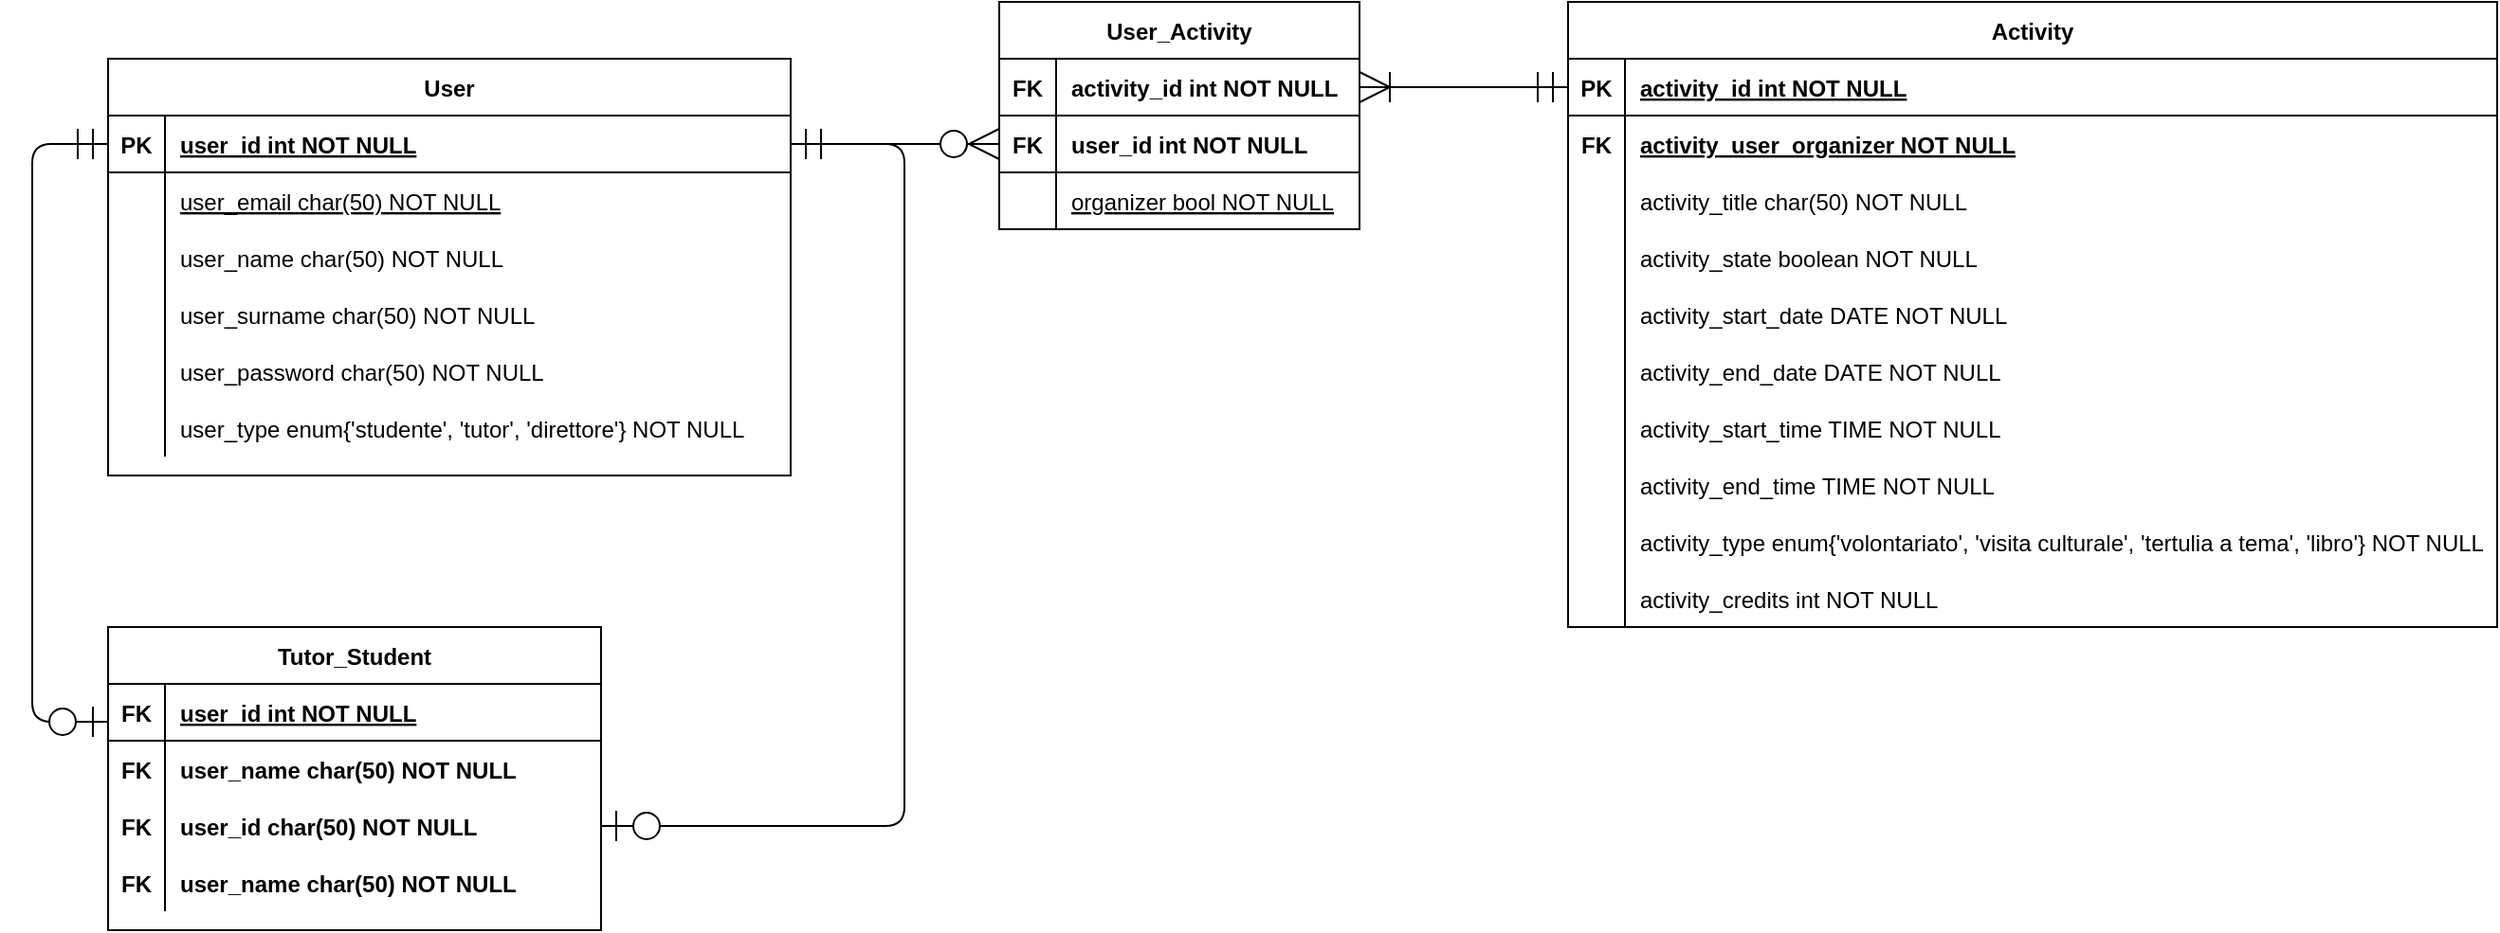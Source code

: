 <mxfile version="15.3.5" type="device"><diagram id="R2lEEEUBdFMjLlhIrx00" name="Page-1"><mxGraphModel dx="2553" dy="843" grid="1" gridSize="10" guides="1" tooltips="1" connect="1" arrows="1" fold="1" page="1" pageScale="1" pageWidth="850" pageHeight="1100" math="0" shadow="0" extFonts="Permanent Marker^https://fonts.googleapis.com/css?family=Permanent+Marker"><root><mxCell id="0"/><mxCell id="1" parent="0"/><mxCell id="l_tVNQIfctNyRGzCoqc5-15" value="Activity" style="shape=table;startSize=30;container=1;collapsible=1;childLayout=tableLayout;fixedRows=1;rowLines=0;fontStyle=1;align=center;resizeLast=1;hachureGap=4;pointerEvents=0;" vertex="1" parent="1"><mxGeometry x="40" y="220" width="490" height="330" as="geometry"/></mxCell><mxCell id="l_tVNQIfctNyRGzCoqc5-16" value="" style="shape=partialRectangle;collapsible=0;dropTarget=0;pointerEvents=0;fillColor=none;top=0;left=0;bottom=1;right=0;points=[[0,0.5],[1,0.5]];portConstraint=eastwest;fontStyle=0" vertex="1" parent="l_tVNQIfctNyRGzCoqc5-15"><mxGeometry y="30" width="490" height="30" as="geometry"/></mxCell><mxCell id="l_tVNQIfctNyRGzCoqc5-17" value="PK" style="shape=partialRectangle;connectable=0;fillColor=none;top=0;left=0;bottom=0;right=0;fontStyle=1;overflow=hidden;" vertex="1" parent="l_tVNQIfctNyRGzCoqc5-16"><mxGeometry width="30" height="30" as="geometry"><mxRectangle width="30" height="30" as="alternateBounds"/></mxGeometry></mxCell><mxCell id="l_tVNQIfctNyRGzCoqc5-18" value="activity_id int NOT NULL" style="shape=partialRectangle;connectable=0;fillColor=none;top=0;left=0;bottom=0;right=0;align=left;spacingLeft=6;fontStyle=5;overflow=hidden;" vertex="1" parent="l_tVNQIfctNyRGzCoqc5-16"><mxGeometry x="30" width="460" height="30" as="geometry"><mxRectangle width="460" height="30" as="alternateBounds"/></mxGeometry></mxCell><mxCell id="l_tVNQIfctNyRGzCoqc5-25" value="" style="shape=partialRectangle;collapsible=0;dropTarget=0;pointerEvents=0;fillColor=none;top=0;left=0;bottom=0;right=0;points=[[0,0.5],[1,0.5]];portConstraint=eastwest;fontStyle=0" vertex="1" parent="l_tVNQIfctNyRGzCoqc5-15"><mxGeometry y="60" width="490" height="30" as="geometry"/></mxCell><mxCell id="l_tVNQIfctNyRGzCoqc5-26" value="FK" style="shape=partialRectangle;connectable=0;fillColor=none;top=0;left=0;bottom=0;right=0;editable=1;overflow=hidden;fontStyle=1" vertex="1" parent="l_tVNQIfctNyRGzCoqc5-25"><mxGeometry width="30" height="30" as="geometry"><mxRectangle width="30" height="30" as="alternateBounds"/></mxGeometry></mxCell><mxCell id="l_tVNQIfctNyRGzCoqc5-27" value="activity_user_organizer NOT NULL" style="shape=partialRectangle;connectable=0;fillColor=none;top=0;left=0;bottom=0;right=0;align=left;spacingLeft=6;overflow=hidden;fontStyle=5" vertex="1" parent="l_tVNQIfctNyRGzCoqc5-25"><mxGeometry x="30" width="460" height="30" as="geometry"><mxRectangle width="460" height="30" as="alternateBounds"/></mxGeometry></mxCell><mxCell id="l_tVNQIfctNyRGzCoqc5-19" value="" style="shape=partialRectangle;collapsible=0;dropTarget=0;pointerEvents=0;fillColor=none;top=0;left=0;bottom=0;right=0;points=[[0,0.5],[1,0.5]];portConstraint=eastwest;fontStyle=0" vertex="1" parent="l_tVNQIfctNyRGzCoqc5-15"><mxGeometry y="90" width="490" height="30" as="geometry"/></mxCell><mxCell id="l_tVNQIfctNyRGzCoqc5-20" value="" style="shape=partialRectangle;connectable=0;fillColor=none;top=0;left=0;bottom=0;right=0;editable=1;overflow=hidden;fontStyle=0" vertex="1" parent="l_tVNQIfctNyRGzCoqc5-19"><mxGeometry width="30" height="30" as="geometry"><mxRectangle width="30" height="30" as="alternateBounds"/></mxGeometry></mxCell><mxCell id="l_tVNQIfctNyRGzCoqc5-21" value="activity_title char(50) NOT NULL" style="shape=partialRectangle;connectable=0;fillColor=none;top=0;left=0;bottom=0;right=0;align=left;spacingLeft=6;overflow=hidden;fontStyle=0" vertex="1" parent="l_tVNQIfctNyRGzCoqc5-19"><mxGeometry x="30" width="460" height="30" as="geometry"><mxRectangle width="460" height="30" as="alternateBounds"/></mxGeometry></mxCell><mxCell id="l_tVNQIfctNyRGzCoqc5-123" value="" style="shape=partialRectangle;collapsible=0;dropTarget=0;pointerEvents=0;fillColor=none;top=0;left=0;bottom=0;right=0;points=[[0,0.5],[1,0.5]];portConstraint=eastwest;fontStyle=0" vertex="1" parent="l_tVNQIfctNyRGzCoqc5-15"><mxGeometry y="120" width="490" height="30" as="geometry"/></mxCell><mxCell id="l_tVNQIfctNyRGzCoqc5-124" value="" style="shape=partialRectangle;connectable=0;fillColor=none;top=0;left=0;bottom=0;right=0;editable=1;overflow=hidden;fontStyle=0" vertex="1" parent="l_tVNQIfctNyRGzCoqc5-123"><mxGeometry width="30" height="30" as="geometry"><mxRectangle width="30" height="30" as="alternateBounds"/></mxGeometry></mxCell><mxCell id="l_tVNQIfctNyRGzCoqc5-125" value="activity_state boolean NOT NULL" style="shape=partialRectangle;connectable=0;fillColor=none;top=0;left=0;bottom=0;right=0;align=left;spacingLeft=6;overflow=hidden;fontStyle=0" vertex="1" parent="l_tVNQIfctNyRGzCoqc5-123"><mxGeometry x="30" width="460" height="30" as="geometry"><mxRectangle width="460" height="30" as="alternateBounds"/></mxGeometry></mxCell><mxCell id="l_tVNQIfctNyRGzCoqc5-22" value="" style="shape=partialRectangle;collapsible=0;dropTarget=0;pointerEvents=0;fillColor=none;top=0;left=0;bottom=0;right=0;points=[[0,0.5],[1,0.5]];portConstraint=eastwest;fontStyle=0" vertex="1" parent="l_tVNQIfctNyRGzCoqc5-15"><mxGeometry y="150" width="490" height="30" as="geometry"/></mxCell><mxCell id="l_tVNQIfctNyRGzCoqc5-23" value="" style="shape=partialRectangle;connectable=0;fillColor=none;top=0;left=0;bottom=0;right=0;editable=1;overflow=hidden;fontStyle=0" vertex="1" parent="l_tVNQIfctNyRGzCoqc5-22"><mxGeometry width="30" height="30" as="geometry"><mxRectangle width="30" height="30" as="alternateBounds"/></mxGeometry></mxCell><mxCell id="l_tVNQIfctNyRGzCoqc5-24" value="activity_start_date DATE NOT NULL" style="shape=partialRectangle;connectable=0;fillColor=none;top=0;left=0;bottom=0;right=0;align=left;spacingLeft=6;overflow=hidden;fontStyle=0" vertex="1" parent="l_tVNQIfctNyRGzCoqc5-22"><mxGeometry x="30" width="460" height="30" as="geometry"><mxRectangle width="460" height="30" as="alternateBounds"/></mxGeometry></mxCell><mxCell id="l_tVNQIfctNyRGzCoqc5-43" value="" style="shape=partialRectangle;collapsible=0;dropTarget=0;pointerEvents=0;fillColor=none;top=0;left=0;bottom=0;right=0;points=[[0,0.5],[1,0.5]];portConstraint=eastwest;fontStyle=0" vertex="1" parent="l_tVNQIfctNyRGzCoqc5-15"><mxGeometry y="180" width="490" height="30" as="geometry"/></mxCell><mxCell id="l_tVNQIfctNyRGzCoqc5-44" value="" style="shape=partialRectangle;connectable=0;fillColor=none;top=0;left=0;bottom=0;right=0;editable=1;overflow=hidden;fontStyle=0" vertex="1" parent="l_tVNQIfctNyRGzCoqc5-43"><mxGeometry width="30" height="30" as="geometry"><mxRectangle width="30" height="30" as="alternateBounds"/></mxGeometry></mxCell><mxCell id="l_tVNQIfctNyRGzCoqc5-45" value="activity_end_date DATE NOT NULL" style="shape=partialRectangle;connectable=0;fillColor=none;top=0;left=0;bottom=0;right=0;align=left;spacingLeft=6;overflow=hidden;fontStyle=0" vertex="1" parent="l_tVNQIfctNyRGzCoqc5-43"><mxGeometry x="30" width="460" height="30" as="geometry"><mxRectangle width="460" height="30" as="alternateBounds"/></mxGeometry></mxCell><mxCell id="l_tVNQIfctNyRGzCoqc5-46" value="" style="shape=partialRectangle;collapsible=0;dropTarget=0;pointerEvents=0;fillColor=none;top=0;left=0;bottom=0;right=0;points=[[0,0.5],[1,0.5]];portConstraint=eastwest;fontStyle=0" vertex="1" parent="l_tVNQIfctNyRGzCoqc5-15"><mxGeometry y="210" width="490" height="30" as="geometry"/></mxCell><mxCell id="l_tVNQIfctNyRGzCoqc5-47" value="" style="shape=partialRectangle;connectable=0;fillColor=none;top=0;left=0;bottom=0;right=0;editable=1;overflow=hidden;fontStyle=0" vertex="1" parent="l_tVNQIfctNyRGzCoqc5-46"><mxGeometry width="30" height="30" as="geometry"><mxRectangle width="30" height="30" as="alternateBounds"/></mxGeometry></mxCell><mxCell id="l_tVNQIfctNyRGzCoqc5-48" value="activity_start_time TIME NOT NULL" style="shape=partialRectangle;connectable=0;fillColor=none;top=0;left=0;bottom=0;right=0;align=left;spacingLeft=6;overflow=hidden;fontStyle=0" vertex="1" parent="l_tVNQIfctNyRGzCoqc5-46"><mxGeometry x="30" width="460" height="30" as="geometry"><mxRectangle width="460" height="30" as="alternateBounds"/></mxGeometry></mxCell><mxCell id="l_tVNQIfctNyRGzCoqc5-49" value="" style="shape=partialRectangle;collapsible=0;dropTarget=0;pointerEvents=0;fillColor=none;top=0;left=0;bottom=0;right=0;points=[[0,0.5],[1,0.5]];portConstraint=eastwest;fontStyle=0" vertex="1" parent="l_tVNQIfctNyRGzCoqc5-15"><mxGeometry y="240" width="490" height="30" as="geometry"/></mxCell><mxCell id="l_tVNQIfctNyRGzCoqc5-50" value="" style="shape=partialRectangle;connectable=0;fillColor=none;top=0;left=0;bottom=0;right=0;editable=1;overflow=hidden;fontStyle=0" vertex="1" parent="l_tVNQIfctNyRGzCoqc5-49"><mxGeometry width="30" height="30" as="geometry"><mxRectangle width="30" height="30" as="alternateBounds"/></mxGeometry></mxCell><mxCell id="l_tVNQIfctNyRGzCoqc5-51" value="activity_end_time TIME NOT NULL" style="shape=partialRectangle;connectable=0;fillColor=none;top=0;left=0;bottom=0;right=0;align=left;spacingLeft=6;overflow=hidden;fontStyle=0" vertex="1" parent="l_tVNQIfctNyRGzCoqc5-49"><mxGeometry x="30" width="460" height="30" as="geometry"><mxRectangle width="460" height="30" as="alternateBounds"/></mxGeometry></mxCell><mxCell id="l_tVNQIfctNyRGzCoqc5-52" value="" style="shape=partialRectangle;collapsible=0;dropTarget=0;pointerEvents=0;fillColor=none;top=0;left=0;bottom=0;right=0;points=[[0,0.5],[1,0.5]];portConstraint=eastwest;fontStyle=0" vertex="1" parent="l_tVNQIfctNyRGzCoqc5-15"><mxGeometry y="270" width="490" height="30" as="geometry"/></mxCell><mxCell id="l_tVNQIfctNyRGzCoqc5-53" value="" style="shape=partialRectangle;connectable=0;fillColor=none;top=0;left=0;bottom=0;right=0;editable=1;overflow=hidden;fontStyle=0" vertex="1" parent="l_tVNQIfctNyRGzCoqc5-52"><mxGeometry width="30" height="30" as="geometry"><mxRectangle width="30" height="30" as="alternateBounds"/></mxGeometry></mxCell><mxCell id="l_tVNQIfctNyRGzCoqc5-54" value="activity_type enum{'volontariato', 'visita culturale', 'tertulia a tema', 'libro'} NOT NULL" style="shape=partialRectangle;connectable=0;fillColor=none;top=0;left=0;bottom=0;right=0;align=left;spacingLeft=6;overflow=hidden;fontStyle=0" vertex="1" parent="l_tVNQIfctNyRGzCoqc5-52"><mxGeometry x="30" width="460" height="30" as="geometry"><mxRectangle width="460" height="30" as="alternateBounds"/></mxGeometry></mxCell><mxCell id="l_tVNQIfctNyRGzCoqc5-65" value="" style="shape=partialRectangle;collapsible=0;dropTarget=0;pointerEvents=0;fillColor=none;top=0;left=0;bottom=0;right=0;points=[[0,0.5],[1,0.5]];portConstraint=eastwest;fontStyle=0" vertex="1" parent="l_tVNQIfctNyRGzCoqc5-15"><mxGeometry y="300" width="490" height="30" as="geometry"/></mxCell><mxCell id="l_tVNQIfctNyRGzCoqc5-66" value="" style="shape=partialRectangle;connectable=0;fillColor=none;top=0;left=0;bottom=0;right=0;editable=1;overflow=hidden;fontStyle=0" vertex="1" parent="l_tVNQIfctNyRGzCoqc5-65"><mxGeometry width="30" height="30" as="geometry"><mxRectangle width="30" height="30" as="alternateBounds"/></mxGeometry></mxCell><mxCell id="l_tVNQIfctNyRGzCoqc5-67" value="activity_credits int NOT NULL" style="shape=partialRectangle;connectable=0;fillColor=none;top=0;left=0;bottom=0;right=0;align=left;spacingLeft=6;overflow=hidden;fontStyle=0" vertex="1" parent="l_tVNQIfctNyRGzCoqc5-65"><mxGeometry x="30" width="460" height="30" as="geometry"><mxRectangle width="460" height="30" as="alternateBounds"/></mxGeometry></mxCell><mxCell id="l_tVNQIfctNyRGzCoqc5-89" value="Tutor_Student" style="shape=table;startSize=30;container=1;collapsible=1;childLayout=tableLayout;fixedRows=1;rowLines=0;fontStyle=1;align=center;resizeLast=1;hachureGap=4;pointerEvents=0;fillColor=none;" vertex="1" parent="1"><mxGeometry x="-730" y="550" width="260" height="160" as="geometry"/></mxCell><mxCell id="l_tVNQIfctNyRGzCoqc5-90" value="" style="shape=partialRectangle;collapsible=0;dropTarget=0;pointerEvents=0;fillColor=none;top=0;left=0;bottom=1;right=0;points=[[0,0.5],[1,0.5]];portConstraint=eastwest;" vertex="1" parent="l_tVNQIfctNyRGzCoqc5-89"><mxGeometry y="30" width="260" height="30" as="geometry"/></mxCell><mxCell id="l_tVNQIfctNyRGzCoqc5-91" value="FK" style="shape=partialRectangle;connectable=0;fillColor=none;top=0;left=0;bottom=0;right=0;fontStyle=1;overflow=hidden;" vertex="1" parent="l_tVNQIfctNyRGzCoqc5-90"><mxGeometry width="30" height="30" as="geometry"><mxRectangle width="30" height="30" as="alternateBounds"/></mxGeometry></mxCell><mxCell id="l_tVNQIfctNyRGzCoqc5-92" value="user_id int NOT NULL" style="shape=partialRectangle;connectable=0;fillColor=none;top=0;left=0;bottom=0;right=0;align=left;spacingLeft=6;fontStyle=5;overflow=hidden;" vertex="1" parent="l_tVNQIfctNyRGzCoqc5-90"><mxGeometry x="30" width="230" height="30" as="geometry"><mxRectangle width="230" height="30" as="alternateBounds"/></mxGeometry></mxCell><mxCell id="l_tVNQIfctNyRGzCoqc5-93" value="" style="shape=partialRectangle;collapsible=0;dropTarget=0;pointerEvents=0;fillColor=none;top=0;left=0;bottom=0;right=0;points=[[0,0.5],[1,0.5]];portConstraint=eastwest;" vertex="1" parent="l_tVNQIfctNyRGzCoqc5-89"><mxGeometry y="60" width="260" height="30" as="geometry"/></mxCell><mxCell id="l_tVNQIfctNyRGzCoqc5-94" value="FK" style="shape=partialRectangle;connectable=0;fillColor=none;top=0;left=0;bottom=0;right=0;editable=1;overflow=hidden;fontStyle=1" vertex="1" parent="l_tVNQIfctNyRGzCoqc5-93"><mxGeometry width="30" height="30" as="geometry"><mxRectangle width="30" height="30" as="alternateBounds"/></mxGeometry></mxCell><mxCell id="l_tVNQIfctNyRGzCoqc5-95" value="user_name char(50) NOT NULL" style="shape=partialRectangle;connectable=0;fillColor=none;top=0;left=0;bottom=0;right=0;align=left;spacingLeft=6;overflow=hidden;fontStyle=1" vertex="1" parent="l_tVNQIfctNyRGzCoqc5-93"><mxGeometry x="30" width="230" height="30" as="geometry"><mxRectangle width="230" height="30" as="alternateBounds"/></mxGeometry></mxCell><mxCell id="l_tVNQIfctNyRGzCoqc5-182" value="" style="shape=partialRectangle;collapsible=0;dropTarget=0;pointerEvents=0;fillColor=none;top=0;left=0;bottom=0;right=0;points=[[0,0.5],[1,0.5]];portConstraint=eastwest;" vertex="1" parent="l_tVNQIfctNyRGzCoqc5-89"><mxGeometry y="90" width="260" height="30" as="geometry"/></mxCell><mxCell id="l_tVNQIfctNyRGzCoqc5-183" value="FK" style="shape=partialRectangle;connectable=0;fillColor=none;top=0;left=0;bottom=0;right=0;editable=1;overflow=hidden;fontStyle=1" vertex="1" parent="l_tVNQIfctNyRGzCoqc5-182"><mxGeometry width="30" height="30" as="geometry"><mxRectangle width="30" height="30" as="alternateBounds"/></mxGeometry></mxCell><mxCell id="l_tVNQIfctNyRGzCoqc5-184" value="user_id char(50) NOT NULL" style="shape=partialRectangle;connectable=0;fillColor=none;top=0;left=0;bottom=0;right=0;align=left;spacingLeft=6;overflow=hidden;fontStyle=1" vertex="1" parent="l_tVNQIfctNyRGzCoqc5-182"><mxGeometry x="30" width="230" height="30" as="geometry"><mxRectangle width="230" height="30" as="alternateBounds"/></mxGeometry></mxCell><mxCell id="l_tVNQIfctNyRGzCoqc5-185" value="" style="shape=partialRectangle;collapsible=0;dropTarget=0;pointerEvents=0;fillColor=none;top=0;left=0;bottom=0;right=0;points=[[0,0.5],[1,0.5]];portConstraint=eastwest;" vertex="1" parent="l_tVNQIfctNyRGzCoqc5-89"><mxGeometry y="120" width="260" height="30" as="geometry"/></mxCell><mxCell id="l_tVNQIfctNyRGzCoqc5-186" value="FK" style="shape=partialRectangle;connectable=0;fillColor=none;top=0;left=0;bottom=0;right=0;editable=1;overflow=hidden;fontStyle=1" vertex="1" parent="l_tVNQIfctNyRGzCoqc5-185"><mxGeometry width="30" height="30" as="geometry"><mxRectangle width="30" height="30" as="alternateBounds"/></mxGeometry></mxCell><mxCell id="l_tVNQIfctNyRGzCoqc5-187" value="user_name char(50) NOT NULL" style="shape=partialRectangle;connectable=0;fillColor=none;top=0;left=0;bottom=0;right=0;align=left;spacingLeft=6;overflow=hidden;fontStyle=1" vertex="1" parent="l_tVNQIfctNyRGzCoqc5-185"><mxGeometry x="30" width="230" height="30" as="geometry"><mxRectangle width="230" height="30" as="alternateBounds"/></mxGeometry></mxCell><mxCell id="C-vyLk0tnHw3VtMMgP7b-23" value="User" style="shape=table;startSize=30;container=1;collapsible=1;childLayout=tableLayout;fixedRows=1;rowLines=0;fontStyle=1;align=center;resizeLast=1;" parent="1" vertex="1"><mxGeometry x="-730" y="250" width="360" height="220" as="geometry"/></mxCell><mxCell id="C-vyLk0tnHw3VtMMgP7b-24" value="" style="shape=partialRectangle;collapsible=0;dropTarget=0;pointerEvents=0;fillColor=none;points=[[0,0.5],[1,0.5]];portConstraint=eastwest;top=0;left=0;right=0;bottom=1;" parent="C-vyLk0tnHw3VtMMgP7b-23" vertex="1"><mxGeometry y="30" width="360" height="30" as="geometry"/></mxCell><mxCell id="C-vyLk0tnHw3VtMMgP7b-25" value="PK" style="shape=partialRectangle;overflow=hidden;connectable=0;fillColor=none;top=0;left=0;bottom=0;right=0;fontStyle=1;" parent="C-vyLk0tnHw3VtMMgP7b-24" vertex="1"><mxGeometry width="30" height="30" as="geometry"><mxRectangle width="30" height="30" as="alternateBounds"/></mxGeometry></mxCell><mxCell id="C-vyLk0tnHw3VtMMgP7b-26" value="user_id int NOT NULL " style="shape=partialRectangle;overflow=hidden;connectable=0;fillColor=none;top=0;left=0;bottom=0;right=0;align=left;spacingLeft=6;fontStyle=5;" parent="C-vyLk0tnHw3VtMMgP7b-24" vertex="1"><mxGeometry x="30" width="330" height="30" as="geometry"><mxRectangle width="330" height="30" as="alternateBounds"/></mxGeometry></mxCell><mxCell id="C-vyLk0tnHw3VtMMgP7b-27" value="" style="shape=partialRectangle;collapsible=0;dropTarget=0;pointerEvents=0;fillColor=none;points=[[0,0.5],[1,0.5]];portConstraint=eastwest;top=0;left=0;right=0;bottom=0;" parent="C-vyLk0tnHw3VtMMgP7b-23" vertex="1"><mxGeometry y="60" width="360" height="30" as="geometry"/></mxCell><mxCell id="C-vyLk0tnHw3VtMMgP7b-28" value="" style="shape=partialRectangle;overflow=hidden;connectable=0;fillColor=none;top=0;left=0;bottom=0;right=0;fontStyle=1" parent="C-vyLk0tnHw3VtMMgP7b-27" vertex="1"><mxGeometry width="30" height="30" as="geometry"><mxRectangle width="30" height="30" as="alternateBounds"/></mxGeometry></mxCell><mxCell id="C-vyLk0tnHw3VtMMgP7b-29" value="user_email char(50) NOT NULL" style="shape=partialRectangle;overflow=hidden;connectable=0;fillColor=none;top=0;left=0;bottom=0;right=0;align=left;spacingLeft=6;fontStyle=4" parent="C-vyLk0tnHw3VtMMgP7b-27" vertex="1"><mxGeometry x="30" width="330" height="30" as="geometry"><mxRectangle width="330" height="30" as="alternateBounds"/></mxGeometry></mxCell><mxCell id="l_tVNQIfctNyRGzCoqc5-86" value="" style="shape=partialRectangle;collapsible=0;dropTarget=0;pointerEvents=0;fillColor=none;points=[[0,0.5],[1,0.5]];portConstraint=eastwest;top=0;left=0;right=0;bottom=0;" vertex="1" parent="C-vyLk0tnHw3VtMMgP7b-23"><mxGeometry y="90" width="360" height="30" as="geometry"/></mxCell><mxCell id="l_tVNQIfctNyRGzCoqc5-87" value="" style="shape=partialRectangle;overflow=hidden;connectable=0;fillColor=none;top=0;left=0;bottom=0;right=0;" vertex="1" parent="l_tVNQIfctNyRGzCoqc5-86"><mxGeometry width="30" height="30" as="geometry"><mxRectangle width="30" height="30" as="alternateBounds"/></mxGeometry></mxCell><mxCell id="l_tVNQIfctNyRGzCoqc5-88" value="user_name char(50) NOT NULL" style="shape=partialRectangle;overflow=hidden;connectable=0;fillColor=none;top=0;left=0;bottom=0;right=0;align=left;spacingLeft=6;" vertex="1" parent="l_tVNQIfctNyRGzCoqc5-86"><mxGeometry x="30" width="330" height="30" as="geometry"><mxRectangle width="330" height="30" as="alternateBounds"/></mxGeometry></mxCell><mxCell id="l_tVNQIfctNyRGzCoqc5-55" value="" style="shape=partialRectangle;collapsible=0;dropTarget=0;pointerEvents=0;fillColor=none;points=[[0,0.5],[1,0.5]];portConstraint=eastwest;top=0;left=0;right=0;bottom=0;" vertex="1" parent="C-vyLk0tnHw3VtMMgP7b-23"><mxGeometry y="120" width="360" height="30" as="geometry"/></mxCell><mxCell id="l_tVNQIfctNyRGzCoqc5-56" value="" style="shape=partialRectangle;overflow=hidden;connectable=0;fillColor=none;top=0;left=0;bottom=0;right=0;" vertex="1" parent="l_tVNQIfctNyRGzCoqc5-55"><mxGeometry width="30" height="30" as="geometry"><mxRectangle width="30" height="30" as="alternateBounds"/></mxGeometry></mxCell><mxCell id="l_tVNQIfctNyRGzCoqc5-57" value="user_surname char(50) NOT NULL" style="shape=partialRectangle;overflow=hidden;connectable=0;fillColor=none;top=0;left=0;bottom=0;right=0;align=left;spacingLeft=6;" vertex="1" parent="l_tVNQIfctNyRGzCoqc5-55"><mxGeometry x="30" width="330" height="30" as="geometry"><mxRectangle width="330" height="30" as="alternateBounds"/></mxGeometry></mxCell><mxCell id="l_tVNQIfctNyRGzCoqc5-58" value="" style="shape=partialRectangle;collapsible=0;dropTarget=0;pointerEvents=0;fillColor=none;points=[[0,0.5],[1,0.5]];portConstraint=eastwest;top=0;left=0;right=0;bottom=0;" vertex="1" parent="C-vyLk0tnHw3VtMMgP7b-23"><mxGeometry y="150" width="360" height="30" as="geometry"/></mxCell><mxCell id="l_tVNQIfctNyRGzCoqc5-59" value="" style="shape=partialRectangle;overflow=hidden;connectable=0;fillColor=none;top=0;left=0;bottom=0;right=0;" vertex="1" parent="l_tVNQIfctNyRGzCoqc5-58"><mxGeometry width="30" height="30" as="geometry"><mxRectangle width="30" height="30" as="alternateBounds"/></mxGeometry></mxCell><mxCell id="l_tVNQIfctNyRGzCoqc5-60" value="user_password char(50) NOT NULL" style="shape=partialRectangle;overflow=hidden;connectable=0;fillColor=none;top=0;left=0;bottom=0;right=0;align=left;spacingLeft=6;" vertex="1" parent="l_tVNQIfctNyRGzCoqc5-58"><mxGeometry x="30" width="330" height="30" as="geometry"><mxRectangle width="330" height="30" as="alternateBounds"/></mxGeometry></mxCell><mxCell id="l_tVNQIfctNyRGzCoqc5-61" value="" style="shape=partialRectangle;collapsible=0;dropTarget=0;pointerEvents=0;fillColor=none;points=[[0,0.5],[1,0.5]];portConstraint=eastwest;top=0;left=0;right=0;bottom=0;" vertex="1" parent="C-vyLk0tnHw3VtMMgP7b-23"><mxGeometry y="180" width="360" height="30" as="geometry"/></mxCell><mxCell id="l_tVNQIfctNyRGzCoqc5-62" value="" style="shape=partialRectangle;overflow=hidden;connectable=0;fillColor=none;top=0;left=0;bottom=0;right=0;" vertex="1" parent="l_tVNQIfctNyRGzCoqc5-61"><mxGeometry width="30" height="30" as="geometry"><mxRectangle width="30" height="30" as="alternateBounds"/></mxGeometry></mxCell><mxCell id="l_tVNQIfctNyRGzCoqc5-63" value="user_type enum{'studente', 'tutor', 'direttore'} NOT NULL" style="shape=partialRectangle;overflow=hidden;connectable=0;fillColor=none;top=0;left=0;bottom=0;right=0;align=left;spacingLeft=6;" vertex="1" parent="l_tVNQIfctNyRGzCoqc5-61"><mxGeometry x="30" width="330" height="30" as="geometry"><mxRectangle width="330" height="30" as="alternateBounds"/></mxGeometry></mxCell><mxCell id="l_tVNQIfctNyRGzCoqc5-158" value="User_Activity" style="shape=table;startSize=30;container=1;collapsible=1;childLayout=tableLayout;fixedRows=1;rowLines=0;fontStyle=1;align=center;resizeLast=1;hachureGap=4;pointerEvents=0;fillColor=none;" vertex="1" parent="1"><mxGeometry x="-260" y="220" width="190" height="120" as="geometry"/></mxCell><mxCell id="l_tVNQIfctNyRGzCoqc5-159" value="" style="shape=partialRectangle;collapsible=0;dropTarget=0;pointerEvents=0;fillColor=none;top=0;left=0;bottom=1;right=0;points=[[0,0.5],[1,0.5]];portConstraint=eastwest;" vertex="1" parent="l_tVNQIfctNyRGzCoqc5-158"><mxGeometry y="30" width="190" height="30" as="geometry"/></mxCell><mxCell id="l_tVNQIfctNyRGzCoqc5-160" value="FK" style="shape=partialRectangle;connectable=0;fillColor=none;top=0;left=0;bottom=0;right=0;fontStyle=1;overflow=hidden;" vertex="1" parent="l_tVNQIfctNyRGzCoqc5-159"><mxGeometry width="30" height="30" as="geometry"><mxRectangle width="30" height="30" as="alternateBounds"/></mxGeometry></mxCell><mxCell id="l_tVNQIfctNyRGzCoqc5-161" value="activity_id int NOT NULL" style="shape=partialRectangle;connectable=0;fillColor=none;top=0;left=0;bottom=0;right=0;align=left;spacingLeft=6;fontStyle=1;overflow=hidden;" vertex="1" parent="l_tVNQIfctNyRGzCoqc5-159"><mxGeometry x="30" width="160" height="30" as="geometry"><mxRectangle width="160" height="30" as="alternateBounds"/></mxGeometry></mxCell><mxCell id="l_tVNQIfctNyRGzCoqc5-171" value="" style="shape=partialRectangle;collapsible=0;dropTarget=0;pointerEvents=0;fillColor=none;top=0;left=0;bottom=1;right=0;points=[[0,0.5],[1,0.5]];portConstraint=eastwest;" vertex="1" parent="l_tVNQIfctNyRGzCoqc5-158"><mxGeometry y="60" width="190" height="30" as="geometry"/></mxCell><mxCell id="l_tVNQIfctNyRGzCoqc5-172" value="FK" style="shape=partialRectangle;connectable=0;fillColor=none;top=0;left=0;bottom=0;right=0;fontStyle=1;overflow=hidden;" vertex="1" parent="l_tVNQIfctNyRGzCoqc5-171"><mxGeometry width="30" height="30" as="geometry"><mxRectangle width="30" height="30" as="alternateBounds"/></mxGeometry></mxCell><mxCell id="l_tVNQIfctNyRGzCoqc5-173" value="user_id int NOT NULL" style="shape=partialRectangle;connectable=0;fillColor=none;top=0;left=0;bottom=0;right=0;align=left;spacingLeft=6;fontStyle=1;overflow=hidden;" vertex="1" parent="l_tVNQIfctNyRGzCoqc5-171"><mxGeometry x="30" width="160" height="30" as="geometry"><mxRectangle width="160" height="30" as="alternateBounds"/></mxGeometry></mxCell><mxCell id="l_tVNQIfctNyRGzCoqc5-191" value="" style="shape=partialRectangle;collapsible=0;dropTarget=0;pointerEvents=0;fillColor=none;top=0;left=0;bottom=1;right=0;points=[[0,0.5],[1,0.5]];portConstraint=eastwest;" vertex="1" parent="l_tVNQIfctNyRGzCoqc5-158"><mxGeometry y="90" width="190" height="30" as="geometry"/></mxCell><mxCell id="l_tVNQIfctNyRGzCoqc5-192" value="" style="shape=partialRectangle;connectable=0;fillColor=none;top=0;left=0;bottom=0;right=0;fontStyle=1;overflow=hidden;" vertex="1" parent="l_tVNQIfctNyRGzCoqc5-191"><mxGeometry width="30" height="30" as="geometry"><mxRectangle width="30" height="30" as="alternateBounds"/></mxGeometry></mxCell><mxCell id="l_tVNQIfctNyRGzCoqc5-193" value="organizer bool NOT NULL" style="shape=partialRectangle;connectable=0;fillColor=none;top=0;left=0;bottom=0;right=0;align=left;spacingLeft=6;fontStyle=4;overflow=hidden;" vertex="1" parent="l_tVNQIfctNyRGzCoqc5-191"><mxGeometry x="30" width="160" height="30" as="geometry"><mxRectangle width="160" height="30" as="alternateBounds"/></mxGeometry></mxCell><mxCell id="l_tVNQIfctNyRGzCoqc5-190" value="" style="edgeStyle=elbowEdgeStyle;fontSize=12;html=1;endArrow=ERzeroToOne;startArrow=ERmandOne;startSize=14;endSize=14;sourcePerimeterSpacing=8;targetPerimeterSpacing=8;exitX=0;exitY=0.5;exitDx=0;exitDy=0;" edge="1" parent="1" source="C-vyLk0tnHw3VtMMgP7b-24"><mxGeometry width="100" height="100" relative="1" as="geometry"><mxPoint x="-830" y="700" as="sourcePoint"/><mxPoint x="-730" y="600" as="targetPoint"/><Array as="points"><mxPoint x="-770" y="450"/></Array></mxGeometry></mxCell><mxCell id="l_tVNQIfctNyRGzCoqc5-194" value="" style="fontSize=12;html=1;endArrow=ERoneToMany;startArrow=ERmandOne;startSize=14;endSize=14;sourcePerimeterSpacing=8;targetPerimeterSpacing=8;entryX=1;entryY=0.5;entryDx=0;entryDy=0;exitX=0;exitY=0.5;exitDx=0;exitDy=0;" edge="1" parent="1" source="l_tVNQIfctNyRGzCoqc5-16" target="l_tVNQIfctNyRGzCoqc5-159"><mxGeometry width="100" height="100" relative="1" as="geometry"><mxPoint x="30" y="250" as="sourcePoint"/><mxPoint x="-50" y="405" as="targetPoint"/></mxGeometry></mxCell><mxCell id="l_tVNQIfctNyRGzCoqc5-196" value="" style="edgeStyle=entityRelationEdgeStyle;fontSize=12;html=1;endArrow=ERzeroToMany;startArrow=ERmandOne;startSize=14;endSize=14;sourcePerimeterSpacing=8;targetPerimeterSpacing=8;entryX=0;entryY=0.5;entryDx=0;entryDy=0;" edge="1" parent="1" target="l_tVNQIfctNyRGzCoqc5-171"><mxGeometry width="100" height="100" relative="1" as="geometry"><mxPoint x="-370" y="295" as="sourcePoint"/><mxPoint x="-270" y="195" as="targetPoint"/></mxGeometry></mxCell><mxCell id="l_tVNQIfctNyRGzCoqc5-199" value="" style="edgeStyle=elbowEdgeStyle;fontSize=12;html=1;endArrow=ERzeroToOne;startArrow=ERmandOne;startSize=14;endSize=14;sourcePerimeterSpacing=8;targetPerimeterSpacing=8;entryX=1;entryY=0.5;entryDx=0;entryDy=0;exitX=1;exitY=0.5;exitDx=0;exitDy=0;" edge="1" parent="1" source="C-vyLk0tnHw3VtMMgP7b-24" target="l_tVNQIfctNyRGzCoqc5-182"><mxGeometry width="100" height="100" relative="1" as="geometry"><mxPoint x="-300" y="390" as="sourcePoint"/><mxPoint x="-210" y="590" as="targetPoint"/><Array as="points"><mxPoint x="-310" y="510"/></Array></mxGeometry></mxCell></root></mxGraphModel></diagram></mxfile>